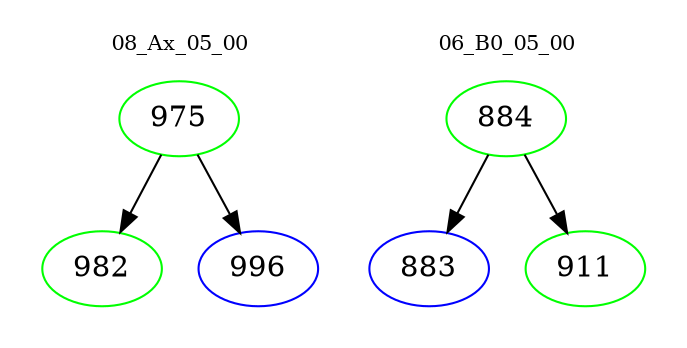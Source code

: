 digraph{
subgraph cluster_0 {
color = white
label = "08_Ax_05_00";
fontsize=10;
T0_975 [label="975", color="green"]
T0_975 -> T0_982 [color="black"]
T0_982 [label="982", color="green"]
T0_975 -> T0_996 [color="black"]
T0_996 [label="996", color="blue"]
}
subgraph cluster_1 {
color = white
label = "06_B0_05_00";
fontsize=10;
T1_884 [label="884", color="green"]
T1_884 -> T1_883 [color="black"]
T1_883 [label="883", color="blue"]
T1_884 -> T1_911 [color="black"]
T1_911 [label="911", color="green"]
}
}
